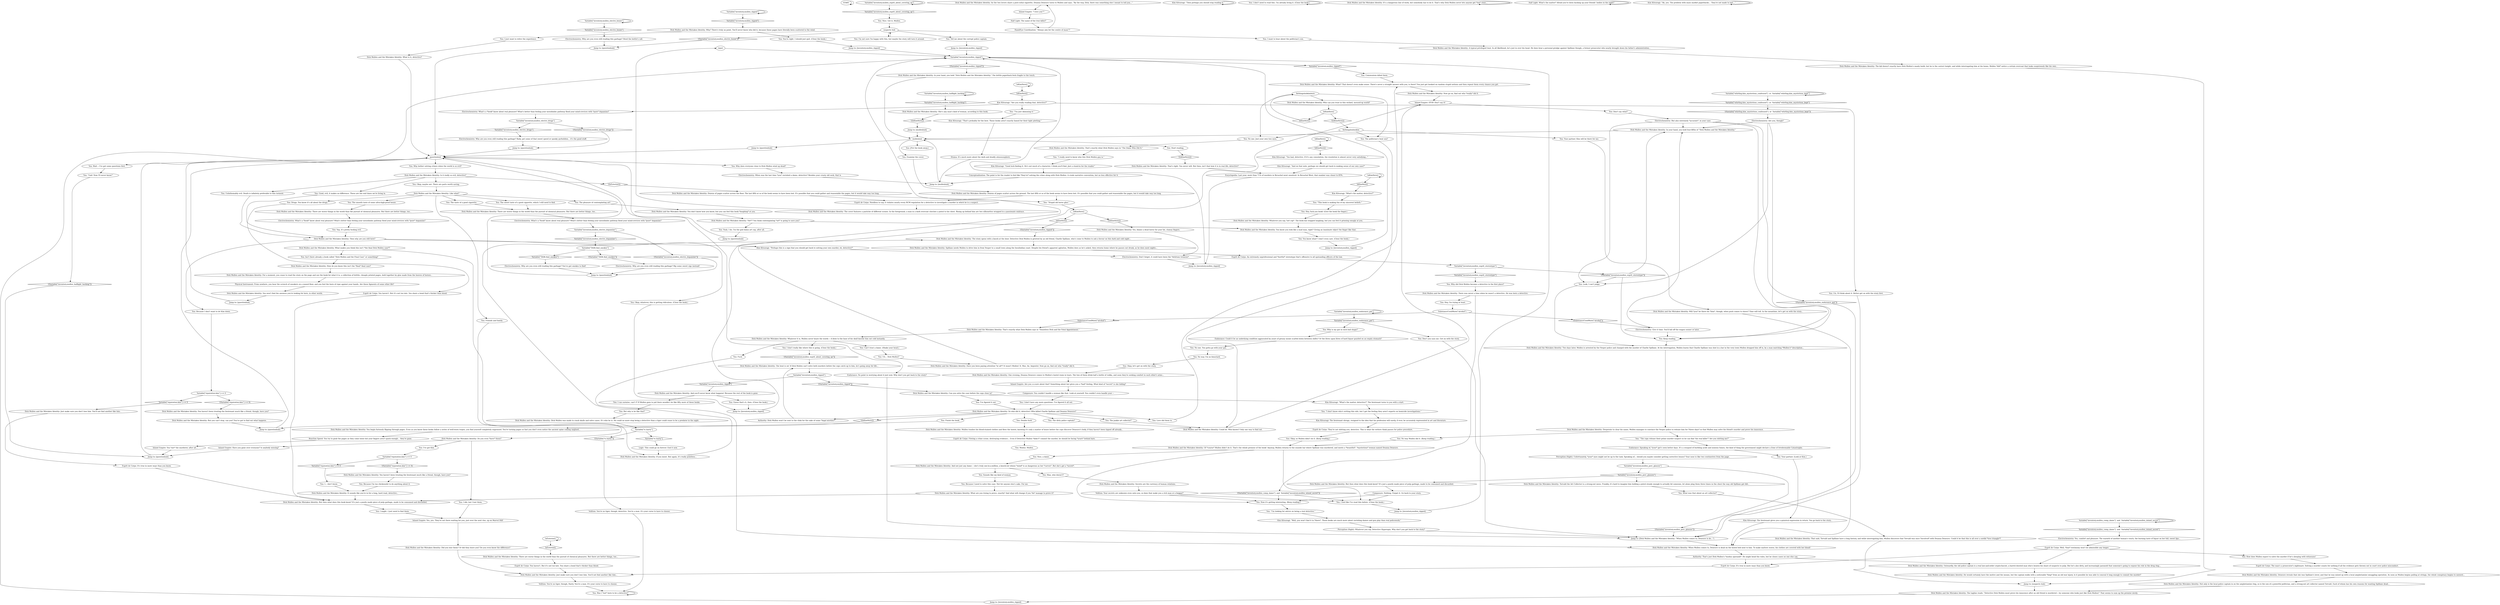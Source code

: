 # INVENTORY / MULLEN IDENTITY
# "Dick Mullen and the Mistaken Identity". Dick Mullen is mistaken for someone (an identity).
# ==================================================
digraph G {
	  0 [label="START"];
	  1 [label="input"];
	  2 [label="Dick Mullen and the Mistaken Identity: The tagline reads: \"Detective Dick Mullen must prove his innocence after an old friend is murdered -- by someone who looks just like Dick Mullen!\" That seems to sum up the premise nicely."];
	  3 [label="suspects hub"];
	  4 [label="Dick Mullen and the Mistaken Identity: As the two lovers share a post-coital cigarette, Deanna Deneuve turns to Mullen and says, \"By the way, Dick, there was something else I meant to tell you...\""];
	  5 [label="Dick Mullen and the Mistaken Identity: Whatever it is, Mullen never hears the words -- A blow to the base of his skull knocks him out cold instantly."];
	  6 [label="Endurance: Speaking of, *your* gut's seen better days. It's a cesspool of burbling acids and noxious fumes, the kind of thing the government might declare a Zone of Irredeemable Catastrophe."];
	  7 [label="Kim Kitsuragi: \"What's the matter, detective?\" The lieutenant turns to you with a start."];
	  8 [label="You: Wait -- I've got some questions first."];
	  9 [label="You: Why did Dick Mullen become a detective in the first place?"];
	  10 [label="Electrochemistry: But also extremely *accurate*, in your case."];
	  11 [label="Composure: Nothing. Forget it. Go back to your story."];
	  12 [label="Jump to: [questionhub]"];
	  13 [label="Dick Mullen and the Mistaken Identity: Whatever you say, *art cop*. The book has stopped laughing, but you can feel it grinning smugly at you."];
	  14 [label="Dick Mullen and the Mistaken Identity: You know you look like a mad man, right? Giving an inanimate object the finger like that."];
	  15 [label="You: Hey, fuck you book! (Give the book the finger.)"];
	  16 [label="Kim Kitsuragi: \"Then perhaps you should stop reading it.\""];
	  17 [label="Dick Mullen and the Mistaken Identity: But you can't stop, can you? You've got to find out what happens."];
	  18 [label="Esprit de Corps: You haven't. But it's not too late. You share a bond that's thicker than blood."];
	  19 [label="Dick Mullen and the Mistaken Identity: There are worse things in the world than the pursuit of chemical pleasures. But there are better things, too..."];
	  20 [label="Dick Mullen and the Mistaken Identity: Dozens of pages scatter across the ground. The last fifth or so of the book seems to have been lost. It's possible that you could gather and reassemble the pages, but it would take way too long."];
	  21 [label="Dick Mullen and the Mistaken Identity: The cover features a pastiche of different scenes. In the foreground, a man in a dark overcoat clutches a pistol to his chest. Rising up behind him are two silhouettes wrapped in a passionate embrace."];
	  22 [label="IsKimHere()"];
	  23 [label="IsKimHere()", shape=diamond];
	  24 [label="!(IsKimHere())", shape=diamond];
	  25 [label="Inland Empire: Are you s-s-sure about that? Something about her gives you a *bad* feeling. What kind of *secret* is she hiding?"];
	  26 [label="Electrochemistry: Yes, comfort and pleasure. The warmth of another human's touch, the burning taste of liquor on her full, sweet lips..."];
	  27 [label="Inland Empire: STOP. Don't say it!"];
	  28 [label="You: Finish the book."];
	  29 [label="You: You know what? I don't even care. (Close the book.)"];
	  30 [label="IsKimHere()"];
	  31 [label="IsKimHere()", shape=diamond];
	  32 [label="!(IsKimHere())", shape=diamond];
	  33 [label="You: Communism killed them."];
	  34 [label="Dick Mullen and the Mistaken Identity: In your hand, you hold four-fifths of \"Dick Mullen and the Mistaken Identity.\""];
	  35 [label="You: I don't need to read this. I'm already living it. (Close the book.)"];
	  36 [label="Jump to: [inventory.mullen_ripped]"];
	  37 [label="Dick Mullen and the Mistaken Identity: Outwardly, the old police captain is a real law-and-order crypto-fascist, a barrel-chested man who's beaten his share of suspects to pulp. But he's also dirty, and increasingly paranoid that someone's going to expose his role in the drug ring..."];
	  38 [label="You: Nice. Get it, Mullen."];
	  39 [label="Authority: Dick Mullen won't be sent to the clink for the sake of some *legal niceties*!"];
	  40 [label="You: The politician's twat son?"];
	  41 [label="You: No one. You gotta go with your gut."];
	  42 [label="Endurance: No point in worrying about it just now. Why don't you get back to the story?"];
	  43 [label="You: I don't have any more questions. I've figured it all out."];
	  44 [label="Variable[\"inventory.mullen_comp_dame\"]  and  Variable[\"inventory.mullen_inland_secret\"]"];
	  45 [label="Variable[\"inventory.mullen_comp_dame\"]  and  Variable[\"inventory.mullen_inland_secret\"]", shape=diamond];
	  46 [label="!(Variable[\"inventory.mullen_comp_dame\"]  and  Variable[\"inventory.mullen_inland_secret\"])", shape=diamond];
	  47 [label="You: Was I *not* born to be a detective?"];
	  48 [label="Dick Mullen and the Mistaken Identity: For a moment, you cease to read the story on the page and see the book for what it is, a collection of brittle, cheaply printed pages, held together by glue made from the hooves of horses..."];
	  49 [label="Logic: This could go on forever. End it now."];
	  50 [label="Volition: You're no tiger, though, Harry. You're a man. It's your curse to have to choose."];
	  51 [label="Esprit de Corps: It's true in more ways than you know."];
	  52 [label="You: I'm not sure I'm happy with this, but maybe the story will turn it around."];
	  53 [label="You: Okay, let's get on with the story."];
	  54 [label="Perception (Sight): Whatever you say, Detective Hyperopia. Why don't you get back to the story?"];
	  55 [label="Electrochemistry: When was the last time *you* ravished a dame, detective? Besides your crusty old sock, that is."];
	  56 [label="Dick Mullen and the Mistaken Identity: It's a dangerous line of work, but somebody has to do it. That's why Dick Mullen never lets anyone get *too* close..."];
	  57 [label="Half Light: What's the matter? Afraid you've been hacking up your friends' bodies in the night?"];
	  58 [label="Variable[\"inventory.mullen_halflight_hacking\"]"];
	  59 [label="Variable[\"inventory.mullen_halflight_hacking\"]", shape=diamond];
	  60 [label="!(Variable[\"inventory.mullen_halflight_hacking\"])", shape=diamond];
	  61 [label="IsKimHere()"];
	  62 [label="IsKimHere()", shape=diamond];
	  63 [label="!(IsKimHere())", shape=diamond];
	  64 [label="Variable[\"inventory.mullen_ripped\"]"];
	  65 [label="Variable[\"inventory.mullen_ripped\"]", shape=diamond];
	  66 [label="!(Variable[\"inventory.mullen_ripped\"])", shape=diamond];
	  67 [label="Kim Kitsuragi: \"Ah, yes. The problem with mass market paperbacks... They're not made to last...\""];
	  68 [label="Kim Kitsuragi: \"Perhaps this is a sign that you should get back to solving your own murder, eh, detective?\""];
	  69 [label="You: Because I need to solve this case. Not for anyone else's sake. For me."];
	  70 [label="Dick Mullen and the Mistaken Identity: She's any man's kind of woman, according to this book."];
	  71 [label="Variable[\"whirling.kim_mysterious_confessed\"]  or  Variable[\"whirling.kim_mysterious_kept\"]"];
	  72 [label="Variable[\"whirling.kim_mysterious_confessed\"]  or  Variable[\"whirling.kim_mysterious_kept\"]", shape=diamond];
	  73 [label="!(Variable[\"whirling.kim_mysterious_confessed\"]  or  Variable[\"whirling.kim_mysterious_kept\"])", shape=diamond];
	  74 [label="Inland Empire: You *are* the murderer, after all..."];
	  75 [label="IsExterior()"];
	  76 [label="IsExterior()", shape=diamond];
	  77 [label="!(IsExterior())", shape=diamond];
	  78 [label="You: Yep, it's pretty fucking evil."];
	  79 [label="Variable[\"inventory.mullen_electro_booze\"]"];
	  80 [label="Variable[\"inventory.mullen_electro_booze\"]", shape=diamond];
	  81 [label="!(Variable[\"inventory.mullen_electro_booze\"])", shape=diamond];
	  82 [label="You: What was that about an art collector?"];
	  83 [label="Dick Mullen and the Mistaken Identity: That said, Torvald and Spillane have a long history, and while interrogating him, Mullen discovers that Torvald was once *involved* with Deanna Deneuve. Could it be that this is all over a sordid *love triangle*?"];
	  84 [label="Dick Mullen and the Mistaken Identity: Torvald the Art Collector is a strung-out mess. Frankly, it's hard to imagine him holding a pistol steady enough to actually hit someone, let alone plug them three times in the chest the way old Spillane got did..."];
	  85 [label="You: No way. I'm no binoclard."];
	  86 [label="Dick Mullen and the Mistaken Identity: That's exactly what Dick Mullen says in \"Dauntless Dick and the Fatal Appointment.\""];
	  87 [label="Electrochemistry: Are you, though?"];
	  88 [label="Inland Empire: Have you gone over everyone? Is anybody missing?"];
	  89 [label="You: I might. I just need to find them."];
	  90 [label="Jump to: [questionhub]"];
	  91 [label="You: Modus: Mullen."];
	  92 [label="Variable[\"inventory.mullen_esprit_about_covering_up\"]"];
	  93 [label="Variable[\"inventory.mullen_esprit_about_covering_up\"]", shape=diamond];
	  94 [label="!(Variable[\"inventory.mullen_esprit_about_covering_up\"])", shape=diamond];
	  95 [label="Jump to: [inventory.mullen_ripped]"];
	  96 [label="Esprit de Corps: Needless to say, it violates nearly every RCM regulation for a detective to investigate a murder in which he is a suspect."];
	  97 [label="You: \"Gah! Now I'll never know!\""];
	  98 [label="Dick Mullen and the Mistaken Identity: What is it, detective?"];
	  99 [label="Dick Mullen and the Mistaken Identity: If you insist. But again, it's really pointless..."];
	  100 [label="You: Okay, whatever, this is getting ridiculous. (Close the book.)"];
	  101 [label="You: Because I'm too chickenshit to do anything about it."];
	  102 [label="Esprit de Corps: You haven't. But it's not too late. You share a bond that's thicker than blood."];
	  103 [label="Electrochemistry: What's a *book* know about real pleasure? What's better than feeling your mesolimbic pathway flood your mind-crevices with *pure* dopamine?"];
	  104 [label="You: \"I'm looking for advice on being a real detective.\""];
	  105 [label="Dick Mullen and the Mistaken Identity: Deneuve reveals that she was Spillane's lover, and that he was mixed up with a local amphetamine smuggling operation. As soon as Mullen begins pulling at strings, the whole conspiracy begins to unravel..."];
	  106 [label="Authority: That's just Dick Mullen's *modus operandi*. He might bend the rules, but he closes cases no one else can."];
	  107 [label="You: Double fuck!"];
	  108 [label="You: The dirty police captain?"];
	  109 [label="You: Uh... Dick Mullen?"];
	  110 [label="Dick Mullen and the Mistaken Identity: Who can you trust in this wicked, messed-up world?"];
	  111 [label="You: Your partner. (Look at Kim.)"];
	  112 [label="Variable[\"inventory.mullen_endurance_gut\"]"];
	  113 [label="Variable[\"inventory.mullen_endurance_gut\"]", shape=diamond];
	  114 [label="!(Variable[\"inventory.mullen_endurance_gut\"])", shape=diamond];
	  115 [label="You: Hey, I'm trying at least."];
	  116 [label="You: But why is he like that?"];
	  117 [label="Dick Mullen and the Mistaken Identity: What makes you think this isn't *the final Dick Mullen case*?"];
	  118 [label="You: I... don't know."];
	  119 [label="Dick Mullen and the Mistaken Identity: Just make sure you don't lose him. You'll not find another like him..."];
	  120 [label="Dick Mullen and the Mistaken Identity: But then what does this book know? It's just a poorly made piece of pulp garbage, made to be consumed and discarded."];
	  121 [label="You: Uh, I'll think about it. Better get on with the story first."];
	  122 [label="You: \"I really need to know who this Dick Mullen guy is.\""];
	  123 [label="Perception (Sight): Unfortunately, *your* eyes might not be up to the task. Speaking of... should you maybe consider getting corrective lenses? Your nose is like two centimetres from the page."];
	  124 [label="Dick Mullen and the Mistaken Identity: Can you solve the case before the cops close in?"];
	  125 [label="Kim Kitsuragi: \"That's probably for the best. Those books aren't exactly famed for their tight plotting.\""];
	  126 [label="Jump to: [mullenhub]"];
	  127 [label="Kim Kitsuragi: \"Too bad, detective. If it's any consolation, the resolution is almost never very satisfying...\""];
	  128 [label="Dick Mullen and the Mistaken Identity: How do you know this isn't the *final* final case?"];
	  129 [label="Dick Mullen and the Mistaken Identity: Yes, blame a dead horse for your fat, clumsy fingers."];
	  130 [label="Jump to: [questionhub]"];
	  131 [label="Dick Mullen and the Mistaken Identity: *Art*? You think contemplating *art* is going to save you?"];
	  132 [label="You: Yeah, I do. I'm the god damn art cop, after all."];
	  133 [label="Dick Mullen and the Mistaken Identity: You haven't been treating the lieutenant much like a friend, though, have you?"];
	  134 [label="Dick Mullen and the Mistaken Identity: Desperate to clear his name, Mullen manages to convince the Vesper police to release him for *three days* so that Mullen may solve his friend's murder and prove his innocence."];
	  135 [label="You: Nice, a dame."];
	  136 [label="You: Fuck."];
	  137 [label="Endurance: Could it be an underlying condition aggravated by years of greasy meals scarfed down between shifts? Or the litres upon litres of hard liquor guzzled on an empty stomach?"];
	  138 [label="You: I've figured it out."];
	  139 [label="You: I just want to relive the experience."];
	  140 [label="You: Because I don't want to let Kim down."];
	  141 [label="You: I've got Kim."];
	  142 [label="You: \"This book is making fun of my sincerest beliefs.\""];
	  143 [label="Kim Kitsuragi: \"Are you really reading that, detective?\""];
	  144 [label="Kim Kitsuragi: \"Good luck finding it. He's not much of a character, I think you'll find. Just a stand-in for the reader.\""];
	  145 [label="Half Light: The name of the true killer?"];
	  146 [label="Hand/Eye Coordination: \"Always aim for the centre of mass\"?"];
	  147 [label="IsKimHere()"];
	  148 [label="IsKimHere()", shape=diamond];
	  149 [label="!(IsKimHere())", shape=diamond];
	  150 [label="You: Why bother solving crimes when the world is so evil?"];
	  151 [label="Variable[\"inventory.mullen_esprit_stereotype\"]"];
	  152 [label="Variable[\"inventory.mullen_esprit_stereotype\"]", shape=diamond];
	  153 [label="!(Variable[\"inventory.mullen_esprit_stereotype\"])", shape=diamond];
	  154 [label="Dick Mullen and the Mistaken Identity: Could be. Who knows? Only one way to find out."];
	  155 [label="Dick Mullen and the Mistaken Identity: Do you even *have* those?"];
	  156 [label="Dick Mullen and the Mistaken Identity: You haven't been treating the lieutenant much like a friend, though, have you?"];
	  157 [label="Dick Mullen and the Mistaken Identity: Now go on, find out who *really* did it."];
	  158 [label="SubstanceUsedMore(\"alcohol\")"];
	  159 [label="SubstanceUsedMore(\"alcohol\")", shape=diamond];
	  160 [label="!(SubstanceUsedMore(\"alcohol\"))", shape=diamond];
	  161 [label="You: The sweet taste of a good cigarette, which I still need to find."];
	  162 [label="Dick Mullen and the Mistaken Identity: In your hand, you hold \"Dick Mullen and the Mistaken Identity.\" The brittle paperback feels fragile to the touch."];
	  163 [label="mullenhub"];
	  164 [label="Dick Mullen and the Mistaken Identity: A typical privileged twat. In all likelihood, he's just in over his head. He does bear a personal grudge against Spillane though, a former prosecutor who nearly brought down his father's administration..."];
	  165 [label="Dick Mullen and the Mistaken Identity: The kid doesn't exactly have Dick Mullen's manly build, but he is the correct height, and while interrogating him at his home, Mullen *did* notice a certain overcoat that looks suspiciously like his own..."];
	  166 [label="Jump to: [suspects hub]"];
	  167 [label="Dick Mullen and the Mistaken Identity: Mullen trashes his blood-stained clothes and flees the hostel, knowing it's only a matter of hours before the cops discover Deneuve's body, if they haven't been tipped off already..."];
	  168 [label="You: The junkie art collector?"];
	  169 [label="Kim Kitsuragi: The lieutenant gives you a quizzical expression in return. You go back to the story..."];
	  170 [label="Kim Kitsuragi: The lieutenant shrugs, resigned to the idea that his profession will rarely, if ever, be accurately represented in art and literature."];
	  171 [label="Dick Mullen and the Mistaken Identity: Is it really so evil, detective?"];
	  172 [label="Kim Kitsuragi: \"And on that note, perhaps we should get back to making sense of our own case?\""];
	  173 [label="Variable[\"reputation.kim\"] >= 0"];
	  174 [label="Variable[\"reputation.kim\"] >= 0", shape=diamond];
	  175 [label="!(Variable[\"reputation.kim\"] >= 0)", shape=diamond];
	  176 [label="Variable[\"inventory.mullen_electro_dopamine\"]"];
	  177 [label="Variable[\"inventory.mullen_electro_dopamine\"]", shape=diamond];
	  178 [label="!(Variable[\"inventory.mullen_electro_dopamine\"])", shape=diamond];
	  179 [label="Variable[\"reputation.kim\"] >= 0"];
	  180 [label="Variable[\"reputation.kim\"] >= 0", shape=diamond];
	  181 [label="!(Variable[\"reputation.kim\"] >= 0)", shape=diamond];
	  182 [label="fixthingshubkimhere"];
	  183 [label="Jump to: [inventory.mullen_ripped]"];
	  184 [label="You: The smooth taste of some ultra-high-proof booze."];
	  185 [label="Jump to: [inventory.mullen_ripped]"];
	  186 [label="You: \"Stupid old horse glue.\""];
	  187 [label="Variable[\"inventory.mullen_ripped\"]"];
	  188 [label="Variable[\"inventory.mullen_ripped\"]", shape=diamond];
	  189 [label="!(Variable[\"inventory.mullen_ripped\"])", shape=diamond];
	  190 [label="Dick Mullen and the Mistaken Identity: Spillane needs Mullen to drive him in from Vesper to a small town along the Insulindian coast. Despite his friend's apparent agitation, Mullen does as he's asked, then returns home where he passes out drunk, as he does most nights..."];
	  191 [label="You: Look, I can't judge."];
	  192 [label="You: \"The cops release their prime murder suspect so he can find 'the real killer'? Are you shitting me?\""];
	  193 [label="You: Man, who doesn't?"];
	  194 [label="You: Sounds like my kind of woman."];
	  195 [label="Physical Instrument: From nowhere, you hear the screech of sneakers on a waxed floor, and you feel the burn of rope against your hands. Are these figments of some other life?"];
	  196 [label="You: Okay, maybe not. There are parts worth saving."];
	  197 [label="IsKimHere()"];
	  198 [label="IsKimHere()", shape=diamond];
	  199 [label="!(IsKimHere())", shape=diamond];
	  200 [label="questionhub"];
	  201 [label="Jump to: [questionhub]"];
	  202 [label="Dick Mullen and the Mistaken Identity: Just make sure you don't lose him. You'll not find another like him..."];
	  203 [label="Dick Mullen and the Mistaken Identity: There are worse things in the world than the pursuit of chemical pleasures. But there are better things, too..."];
	  204 [label="Jump to: [questionhub]"];
	  205 [label="Variable[\"TASK.find_smokes\"]"];
	  206 [label="Variable[\"TASK.find_smokes\"]", shape=diamond];
	  207 [label="!(Variable[\"TASK.find_smokes\"])", shape=diamond];
	  208 [label="You: Examine the cover."];
	  209 [label="Dick Mullen and the Mistaken Identity: The story opens with a knock at the door. Detective Dick Mullen is greeted by an old friend, Charlie Spillane, who's come to Mullen to ask a favour on this dark and cold night..."];
	  210 [label="Esprit de Corps: An extremely unprofessional and *hurtful* stereotype that's offensive to all upstanding officers of the law."];
	  211 [label="Dick Mullen and the Mistaken Identity: Dick Mullen was made to crack skulls and solve cases. It's who he is. He could no more stop being a detective than a tiger could cease to be a predator in the night."];
	  212 [label="Jump to: [inventory.mullen_ripped]"];
	  213 [label="Dick Mullen and the Mistaken Identity: But then what does this book know? It's just a poorly made piece of pulp garbage, made to be consumed and discarded."];
	  214 [label="Esprit de Corps: It's true in more ways than you know."];
	  215 [label="Electrochemistry: Give it time. You'll fall off the wagon sooner or later."];
	  216 [label="You: Your partner. Kim will be there for me."];
	  217 [label="Electrochemistry: Why are you even still reading this garbage? Heed the bottle's call."];
	  218 [label="Electrochemistry: Why are you even still reading this garbage? Baby, get some of that sweet speed or spooky pyrholidon... it's the good stuff."];
	  219 [label="Dick Mullen and the Mistaken Identity: What? That doesn't even make sense. There's never a straight answer with you, is there? You just get hooked on random stupid notions and then repeat them every chance you get."];
	  220 [label="Jump to: [mullenhub]"];
	  221 [label="You: Tell me about the corrupt police captain."];
	  222 [label="Inland Empire: \"I love you\"?"];
	  223 [label="Esprit de Corps: Fleeing a crime scene, destroying evidence... Even if Detective Mullen *didn't* commit the murder, he should be facing *years* behind bars."];
	  224 [label="You: \"I don't know who's writing this shit, but I get the feeling they aren't experts on homicide investigations.\""];
	  225 [label="You: Good, evil, it makes no difference. These are the end times we're living in."];
	  226 [label="Dick Mullen and the Mistaken Identity: Have you been paying attention *at all*? It wasn't Mullen! It. Was. An. Imposter. Now go on, find out who *really* did it."];
	  227 [label="You: Guess that's it, then. (Close the book.)"];
	  228 [label="You: Isn't there already a book called \"Dick Mullen and the Final Case\" or something?"];
	  229 [label="Dick Mullen and the Mistaken Identity: Like what?"];
	  230 [label="You: I did, but I lost them."];
	  231 [label="You: The pleasure of contemplating art!"];
	  232 [label="fixthingshubnokim"];
	  233 [label="Variable[\"inventory.mullen_electro_drugs\"]"];
	  234 [label="Variable[\"inventory.mullen_electro_drugs\"]", shape=diamond];
	  235 [label="!(Variable[\"inventory.mullen_electro_drugs\"])", shape=diamond];
	  236 [label="You: Love did them in."];
	  237 [label="You: \"I'm just skimming it.\""];
	  238 [label="Kim Kitsuragi: \"Well, you won't find it in *there*. Those books are much more about ravishing dames and gun play than real policework.\""];
	  239 [label="Dick Mullen and the Mistaken Identity: Two days later, Mullen is arrested by the Vesper police and charged with the murder of Charlie Spillane. At his interrogation, Mullen learns that Charlie Spillane was shot in a bar in the very town Mullen dropped him off in, by a man matching *Mullen's* description..."];
	  240 [label="You: No way Mullen did it. (Keep reading.)"];
	  241 [label="Volition: Your secrets are unknown even unto you, so does that make you a rich man or a beggar?"];
	  242 [label="Composure: You couldn't handle a woman like that. Look at yourself. You couldn't even handle your --"];
	  243 [label="Jump to: [inventory.mullen_ripped]"];
	  244 [label="Dick Mullen and the Mistaken Identity: One evening, Deanna Deneuve comes to Mullen's hostel room in tears. The two of them drink half a bottle of vodka, and soon they're seeking comfort in each other's arms..."];
	  245 [label="Esprit de Corps: Well, *that* testimony won't be admissible any longer."];
	  246 [label="Dick Mullen and the Mistaken Identity: When Mullen comes to, Deneuve is dead on the hostel bed next to him. To make matters worse, his clothes are covered with her blood!"];
	  247 [label="You: Why does everyone close to Dick Mullen wind up dead?"];
	  248 [label="Electrochemistry: What's a *book* know about real pleasure? What's better than feeling your mesolimbic pathway flood your mind-crevices with *pure* dopamine?"];
	  249 [label="Dick Mullen and the Mistaken Identity: It sounds like you're in for a long, hard road, detective..."];
	  250 [label="Electrochemistry: Why are you even still reading this garbage? Rip some sweet cigs instead!"];
	  251 [label="Dick Mullen and the Mistaken Identity: He would certainly have the motive and the means, but the captain walks with a noticeable *limp* from an old war injury. Is it possible he was able to conceal it long enough to commit the murder?"];
	  252 [label="You: How does Mullen expect to solve the murder if he's sleeping with witnesses!"];
	  253 [label="Dick Mullen and the Mistaken Identity: The heat is on! If Dick Mullen can't solve both murders before the cops catch up to him, he's going away for life..."];
	  254 [label="Dick Mullen and the Mistaken Identity: Then why are you still here?"];
	  255 [label="You: Friends and family."];
	  256 [label="Electrochemistry: What's a *book* know about real pleasure? What's better than feeling your mesolimbic pathway flood your mind-crevices with *pure* dopamine?"];
	  257 [label="Dick Mullen and the Mistaken Identity: You don't know how you know, but you can feel this book *laughing* at you."];
	  258 [label="Dick Mullen and the Mistaken Identity: Dozens of pages scatter across the floor. The last fifth or so of the book seems to have been lost. It's possible that you could gather and reassemble the pages, but it would take way too long."];
	  259 [label="You: Keep reading."];
	  260 [label="Esprit de Corps: They're not shitting you, detective. This is what the writers think passes for police procedure."];
	  261 [label="Dick Mullen and the Mistaken Identity: Of *course* Mullen didn't do it. That's the whole premise of the book! Anyway, Mullen returns to the seaside bar where Spillane was murdered, and meets a *beautiful*, *mysterious* woman named Deanna Deneuve."];
	  262 [label="You: Now it's getting interesting. (Keep reading.)"];
	  263 [label="You: Why is my gut in such bad shape?"];
	  264 [label="Drama: It's much more about the dark and deadly atmossssphere."];
	  265 [label="You: Unfathomably evil. Death is infinitely preferable to this torment."];
	  266 [label="Dick Mullen and the Mistaken Identity: And you'll never know what happens! Because the rest of the book is gone."];
	  267 [label="Reaction Speed: You try to grab the pages as they come loose but your fingers aren't quick enough... they're gone."];
	  268 [label="Electrochemistry: Don't forget, it could have been the *delirium tremens*."];
	  269 [label="Electrochemistry: Why are you even still reading this garbage? You've got smokes to find!"];
	  270 [label="Dick Mullen and the Mistaken Identity: What are you trying to prove, exactly? And what will change if you *do* manage to prove it?"];
	  271 [label="You: Okay, so Mullen didn't do it. (Keep reading.)"];
	  272 [label="Esprit de Corps: The man's a prosecutor's nightmare. Solving a murder counts for nothing if all the evidence gets thrown out in court over police misconduct."];
	  273 [label="Dick Mullen and the Mistaken Identity: Will *you* be there for *him*, though, when push comes to shove? Time will tell. In the meantime, let's get on with the story..."];
	  274 [label="You: I don't really like where this is going. (Close the book.)"];
	  275 [label="Jump to: [questionhub]"];
	  276 [label="Conceptualization: The point is for the reader to feel like *they're* solving the crime along with Dick Mullen. A crude narrative convention, but no less effective for it."];
	  277 [label="Dick Mullen and the Mistaken Identity: Not only is the local police captain in on the amphetamine ring, so is the son of a powerful politician, and a strung-out art collector named Torvald. Each of whom has his own reasons for wanting Spillane dead..."];
	  278 [label="Dick Mullen and the Mistaken Identity: So who did it, detective? Who killed Charlie Spillane and Deanna Deneuve?"];
	  279 [label="Variable[\"inventory.mullen_perc_glasses\"]"];
	  280 [label="Variable[\"inventory.mullen_perc_glasses\"]", shape=diamond];
	  281 [label="!(Variable[\"inventory.mullen_perc_glasses\"])", shape=diamond];
	  282 [label="Jump to: [Dick Mullen and the Mistaken Identity: \"When Mullen comes to, Deneuve is de...\"]"];
	  283 [label="You: [Put the book away.]"];
	  284 [label="You: Don't say what?"];
	  285 [label="Dick Mullen and the Mistaken Identity: There was never a time when he wasn't a detective. He was born a detective."];
	  286 [label="Variable[\"inventory.mullen_ripped\"]"];
	  287 [label="Variable[\"inventory.mullen_ripped\"]", shape=diamond];
	  288 [label="!(Variable[\"inventory.mullen_ripped\"])", shape=diamond];
	  289 [label="You: I can surmise, can't I? If Mullen goes to jail there wouldn't be like fifty more of these books."];
	  290 [label="Dick Mullen and the Mistaken Identity: That's right. You never will. But then, isn't that how it is in real life, detective?"];
	  291 [label="Volition: You're no tiger, though, detective. You're a man. It's your curse to have to choose."];
	  292 [label="You: The taste of a good cigarette."];
	  293 [label="Dick Mullen and the Mistaken Identity: There are worse things in the world than the pursuit of chemical pleasures. But there are better things, too..."];
	  294 [label="Kim Kitsuragi: \"What's the matter, detective?\""];
	  295 [label="Inland Empire: Yes, yes. They're out there waiting for you, just over the next rise, up on Marvel Hill!"];
	  296 [label="You: I feel like I've read this before. (Close the book.)"];
	  297 [label="Dick Mullen and the Mistaken Identity: You won't find the answers you're looking for here, in other words."];
	  298 [label="Dick Mullen and the Mistaken Identity: Why? There's truly no point. You'll never know who did it, because those pages have literally been scattered to the wind."];
	  299 [label="Variable[\"tc.harry\"]"];
	  300 [label="Variable[\"tc.harry\"]", shape=diamond];
	  301 [label="!(Variable[\"tc.harry\"])", shape=diamond];
	  302 [label="Jump to: [questionhub]"];
	  303 [label="You: Don't you sass me. Get on with the story."];
	  304 [label="You: Drugs. You know it's all about the drugs."];
	  305 [label="Jump to: [inventory.mullen_ripped]"];
	  306 [label="You: Start reading."];
	  307 [label="Dick Mullen and the Mistaken Identity: And not just any dame -- she's truly one-in-a-million, a knock-out whose *mind* is as dangerous as her *curves*. But she's got a *secret*."];
	  308 [label="You: I want to hear about the politician's son."];
	  309 [label="You: Can't trust a dame. (Shake your head.)"];
	  310 [label="You: No one. Just your own two eyes."];
	  311 [label="Dick Mullen and the Mistaken Identity: That's exactly what Dick Mullen says in \"The Dame Who Did It.\""];
	  312 [label="Dick Mullen and the Mistaken Identity: You begin furiously flipping through pages. Even as you know these books follow a series of well-worn tropes, you find yourself completely engrossed. You're turning pages so fast you don't even notice the ancient spine coming unglued..."];
	  313 [label="You: You're right. I should just quit. (Close the book.)"];
	  314 [label="Encyclopedia: Last year, more than 71% of murders in Revachol went unsolved. In Revachol West, that number was closer to 85%."];
	  315 [label="Dick Mullen and the Mistaken Identity: Did you lose them? Or did they leave you? Do you even know the difference?"];
	  316 [label="Jump to: [questionhub]"];
	  317 [label="Dick Mullen and the Mistaken Identity: Secrets are the currency of human relations."];
	  0 -> 0
	  1 -> 187
	  2 -> 95
	  3 -> 81
	  3 -> 308
	  3 -> 221
	  3 -> 52
	  4 -> 222
	  5 -> 136
	  5 -> 274
	  5 -> 309
	  6 -> 111
	  7 -> 224
	  8 -> 97
	  9 -> 285
	  10 -> 114
	  10 -> 259
	  10 -> 34
	  10 -> 191
	  11 -> 296
	  11 -> 262
	  12 -> 200
	  13 -> 14
	  14 -> 29
	  15 -> 13
	  16 -> 16
	  17 -> 302
	  18 -> 213
	  19 -> 102
	  20 -> 96
	  20 -> 186
	  21 -> 1
	  22 -> 22
	  22 -> 23
	  23 -> 143
	  24 -> 220
	  25 -> 242
	  26 -> 245
	  27 -> 284
	  28 -> 312
	  29 -> 185
	  30 -> 30
	  30 -> 31
	  31 -> 294
	  32 -> 302
	  33 -> 219
	  34 -> 163
	  35 -> 35
	  36 -> 187
	  37 -> 251
	  38 -> 3
	  39 -> 253
	  40 -> 154
	  41 -> 85
	  42 -> 282
	  43 -> 278
	  44 -> 44
	  44 -> 45
	  45 -> 26
	  46 -> 296
	  46 -> 262
	  47 -> 47
	  48 -> 195
	  49 -> 99
	  50 -> 47
	  51 -> 119
	  52 -> 3
	  53 -> 244
	  54 -> 282
	  55 -> 126
	  56 -> 56
	  57 -> 57
	  58 -> 58
	  58 -> 59
	  59 -> 70
	  60 -> 201
	  61 -> 61
	  61 -> 62
	  62 -> 127
	  63 -> 290
	  64 -> 64
	  64 -> 65
	  65 -> 298
	  66 -> 209
	  67 -> 67
	  68 -> 268
	  69 -> 270
	  70 -> 24
	  71 -> 72
	  71 -> 71
	  72 -> 73
	  73 -> 87
	  74 -> 201
	  75 -> 75
	  75 -> 76
	  76 -> 19
	  77 -> 258
	  78 -> 254
	  79 -> 80
	  79 -> 79
	  80 -> 217
	  81 -> 204
	  82 -> 83
	  83 -> 166
	  84 -> 82
	  85 -> 53
	  86 -> 5
	  87 -> 34
	  87 -> 259
	  87 -> 191
	  88 -> 201
	  89 -> 295
	  90 -> 200
	  92 -> 92
	  92 -> 93
	  93 -> 38
	  94 -> 253
	  95 -> 187
	  96 -> 21
	  97 -> 60
	  98 -> 200
	  99 -> 209
	  100 -> 183
	  101 -> 249
	  102 -> 119
	  103 -> 233
	  104 -> 238
	  105 -> 277
	  106 -> 51
	  106 -> 37
	  107 -> 167
	  108 -> 154
	  109 -> 226
	  110 -> 147
	  111 -> 169
	  112 -> 112
	  112 -> 113
	  113 -> 303
	  113 -> 263
	  114 -> 282
	  115 -> 158
	  116 -> 211
	  117 -> 99
	  117 -> 228
	  118 -> 249
	  119 -> 50
	  120 -> 11
	  121 -> 282
	  122 -> 144
	  123 -> 279
	  124 -> 138
	  124 -> 7
	  125 -> 264
	  126 -> 163
	  127 -> 172
	  128 -> 48
	  129 -> 268
	  130 -> 200
	  131 -> 132
	  131 -> 14
	  132 -> 12
	  133 -> 17
	  134 -> 192
	  134 -> 240
	  135 -> 307
	  136 -> 246
	  137 -> 41
	  138 -> 278
	  139 -> 98
	  140 -> 179
	  141 -> 173
	  142 -> 15
	  143 -> 121
	  143 -> 237
	  143 -> 103
	  144 -> 276
	  145 -> 146
	  146 -> 4
	  147 -> 148
	  147 -> 149
	  148 -> 182
	  149 -> 232
	  150 -> 171
	  151 -> 152
	  151 -> 153
	  152 -> 9
	  153 -> 34
	  153 -> 259
	  153 -> 191
	  154 -> 27
	  155 -> 88
	  155 -> 141
	  155 -> 230
	  156 -> 101
	  157 -> 27
	  158 -> 160
	  158 -> 159
	  159 -> 86
	  160 -> 215
	  161 -> 293
	  162 -> 163
	  163 -> 208
	  163 -> 306
	  163 -> 283
	  163 -> 90
	  164 -> 165
	  165 -> 166
	  166 -> 2
	  167 -> 223
	  168 -> 154
	  169 -> 246
	  170 -> 260
	  171 -> 265
	  171 -> 225
	  171 -> 196
	  171 -> 77
	  172 -> 314
	  173 -> 174
	  173 -> 175
	  174 -> 118
	  175 -> 156
	  176 -> 177
	  176 -> 178
	  177 -> 205
	  178 -> 316
	  179 -> 180
	  179 -> 181
	  180 -> 202
	  181 -> 133
	  182 -> 310
	  182 -> 40
	  182 -> 110
	  183 -> 187
	  184 -> 203
	  185 -> 187
	  186 -> 197
	  187 -> 188
	  187 -> 189
	  188 -> 33
	  189 -> 162
	  190 -> 210
	  191 -> 239
	  192 -> 6
	  193 -> 317
	  194 -> 69
	  195 -> 297
	  196 -> 229
	  197 -> 198
	  197 -> 199
	  198 -> 66
	  199 -> 129
	  200 -> 8
	  200 -> 42
	  200 -> 150
	  200 -> 247
	  201 -> 200
	  202 -> 214
	  203 -> 256
	  204 -> 200
	  205 -> 206
	  205 -> 207
	  206 -> 269
	  207 -> 250
	  208 -> 20
	  209 -> 190
	  210 -> 151
	  211 -> 299
	  212 -> 187
	  213 -> 89
	  214 -> 213
	  215 -> 34
	  215 -> 259
	  216 -> 273
	  217 -> 204
	  218 -> 275
	  219 -> 157
	  220 -> 163
	  221 -> 36
	  222 -> 145
	  223 -> 91
	  224 -> 170
	  225 -> 254
	  226 -> 27
	  227 -> 183
	  228 -> 128
	  229 -> 161
	  229 -> 292
	  229 -> 231
	  229 -> 304
	  229 -> 184
	  229 -> 255
	  230 -> 295
	  231 -> 257
	  232 -> 216
	  232 -> 40
	  232 -> 310
	  233 -> 234
	  233 -> 235
	  234 -> 218
	  235 -> 275
	  236 -> 219
	  237 -> 125
	  238 -> 54
	  239 -> 134
	  240 -> 261
	  241 -> 296
	  241 -> 262
	  242 -> 43
	  243 -> 187
	  244 -> 25
	  245 -> 51
	  245 -> 252
	  245 -> 37
	  246 -> 106
	  247 -> 55
	  248 -> 176
	  249 -> 213
	  250 -> 316
	  251 -> 166
	  252 -> 272
	  253 -> 286
	  254 -> 100
	  254 -> 140
	  254 -> 117
	  254 -> 68
	  255 -> 155
	  256 -> 78
	  257 -> 131
	  258 -> 96
	  258 -> 186
	  259 -> 239
	  260 -> 271
	  261 -> 296
	  261 -> 262
	  261 -> 135
	  262 -> 104
	  263 -> 137
	  264 -> 126
	  265 -> 254
	  266 -> 289
	  266 -> 227
	  267 -> 74
	  268 -> 305
	  269 -> 316
	  270 -> 213
	  271 -> 261
	  272 -> 105
	  273 -> 246
	  274 -> 94
	  275 -> 200
	  276 -> 126
	  277 -> 2
	  278 -> 32
	  278 -> 39
	  278 -> 168
	  278 -> 107
	  278 -> 236
	  278 -> 108
	  278 -> 28
	  279 -> 280
	  279 -> 281
	  280 -> 120
	  280 -> 84
	  281 -> 282
	  282 -> 246
	  284 -> 10
	  285 -> 115
	  285 -> 46
	  286 -> 288
	  286 -> 287
	  287 -> 266
	  288 -> 124
	  289 -> 116
	  290 -> 314
	  291 -> 47
	  292 -> 293
	  293 -> 248
	  294 -> 142
	  295 -> 315
	  296 -> 243
	  297 -> 130
	  298 -> 313
	  298 -> 139
	  299 -> 300
	  299 -> 301
	  300 -> 49
	  301 -> 291
	  302 -> 200
	  303 -> 282
	  304 -> 18
	  305 -> 187
	  306 -> 63
	  307 -> 193
	  307 -> 194
	  308 -> 164
	  309 -> 109
	  310 -> 311
	  311 -> 122
	  312 -> 267
	  313 -> 212
	  314 -> 305
	  315 -> 119
	  316 -> 200
	  317 -> 241
}

